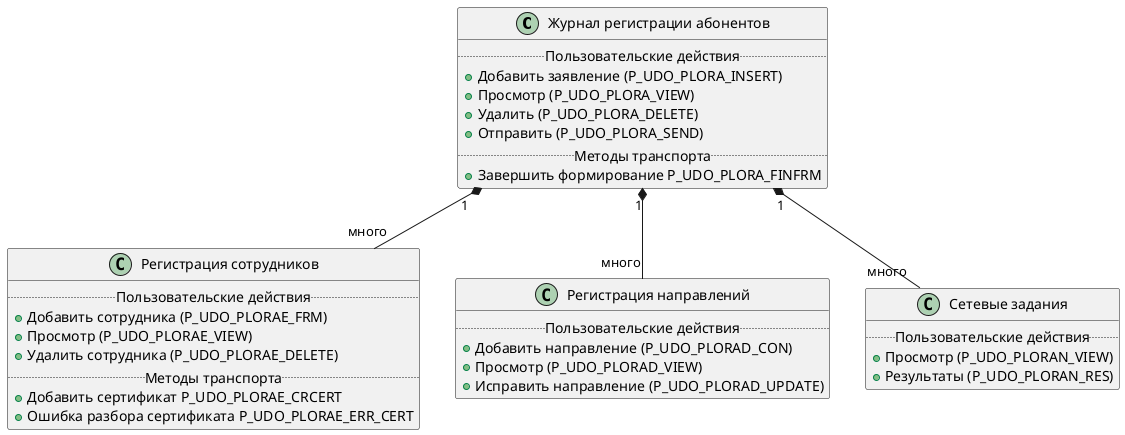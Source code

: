@startuml

class "Журнал регистрации абонентов" as MasterClass {
..Пользовательские действия..
{method}+Добавить заявление (P_UDO_PLORA_INSERT)
{method}+Просмотр (P_UDO_PLORA_VIEW)
{method}+Удалить (P_UDO_PLORA_DELETE)
{method}+Отправить (P_UDO_PLORA_SEND)
..Методы транспорта..
{method}+Завершить формирование P_UDO_PLORA_FINFRM
}

class "Регистрация сотрудников" as SpecClass1 {
..Пользовательские действия..
{method}+Добавить сотрудника (P_UDO_PLORAE_FRM)
{method}+Просмотр (P_UDO_PLORAE_VIEW)
{method}+Удалить сотрудника (P_UDO_PLORAE_DELETE)
..Методы транспорта..
{method}+Добавить сертификат P_UDO_PLORAE_CRCERT
{method}+Ошибка разбора сертификата P_UDO_PLORAE_ERR_CERT
}

class "Регистрация направлений" as SpecClass2 {
..Пользовательские действия..
{method}+Добавить направление (P_UDO_PLORAD_CON)
{method}+Просмотр (P_UDO_PLORAD_VIEW)
{method}+Исправить направление (P_UDO_PLORAD_UPDATE)
}

class "Сетевые задания" as SpecClass3 {
..Пользовательские действия..
{method}+Просмотр (P_UDO_PLORAN_VIEW)
{method}+Результаты (P_UDO_PLORAN_RES)
}

MasterClass "1" *-- "много" SpecClass1
MasterClass "1" *-- "много" SpecClass2
MasterClass "1" *-- "много" SpecClass3

@enduml
